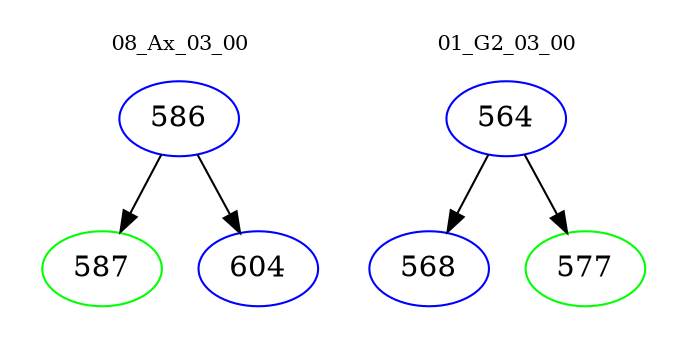 digraph{
subgraph cluster_0 {
color = white
label = "08_Ax_03_00";
fontsize=10;
T0_586 [label="586", color="blue"]
T0_586 -> T0_587 [color="black"]
T0_587 [label="587", color="green"]
T0_586 -> T0_604 [color="black"]
T0_604 [label="604", color="blue"]
}
subgraph cluster_1 {
color = white
label = "01_G2_03_00";
fontsize=10;
T1_564 [label="564", color="blue"]
T1_564 -> T1_568 [color="black"]
T1_568 [label="568", color="blue"]
T1_564 -> T1_577 [color="black"]
T1_577 [label="577", color="green"]
}
}
